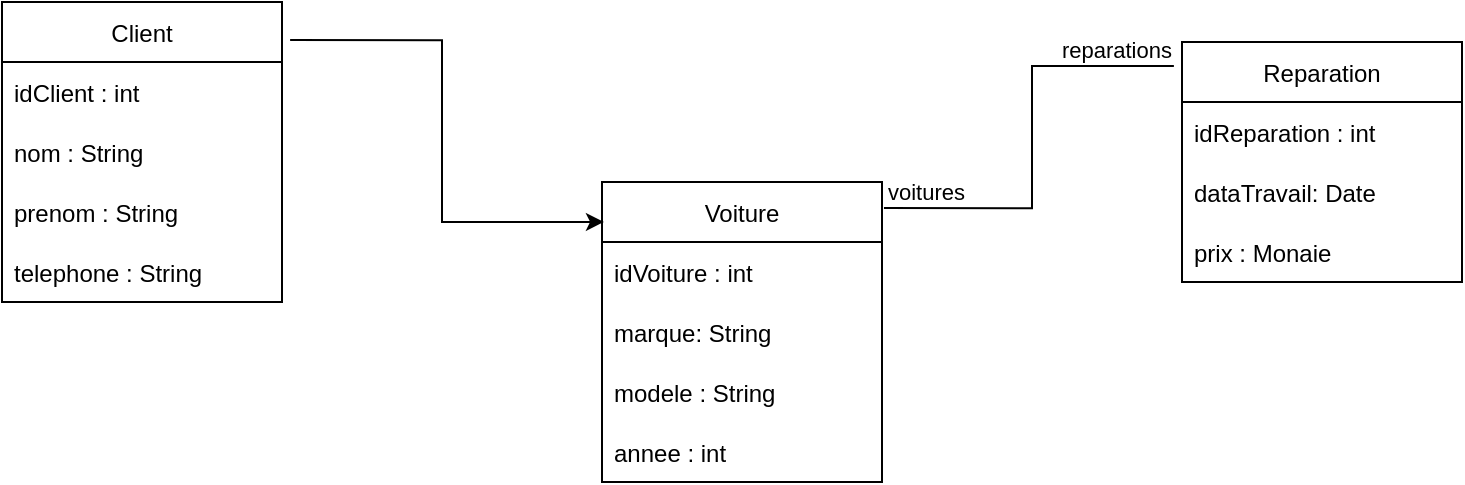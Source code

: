 <mxfile version="20.3.0" type="github">
  <diagram id="C5RBs43oDa-KdzZeNtuy" name="Page-1">
    <mxGraphModel dx="1422" dy="752" grid="1" gridSize="10" guides="1" tooltips="1" connect="1" arrows="1" fold="1" page="1" pageScale="1" pageWidth="827" pageHeight="1169" math="0" shadow="0">
      <root>
        <mxCell id="WIyWlLk6GJQsqaUBKTNV-0" />
        <mxCell id="WIyWlLk6GJQsqaUBKTNV-1" parent="WIyWlLk6GJQsqaUBKTNV-0" />
        <mxCell id="UcA-O31RMZJ2tO6VUAb6-29" value="Reparation" style="swimlane;fontStyle=0;childLayout=stackLayout;horizontal=1;startSize=30;horizontalStack=0;resizeParent=1;resizeParentMax=0;resizeLast=0;collapsible=1;marginBottom=0;" vertex="1" parent="WIyWlLk6GJQsqaUBKTNV-1">
          <mxGeometry x="630" y="100" width="140" height="120" as="geometry" />
        </mxCell>
        <mxCell id="UcA-O31RMZJ2tO6VUAb6-30" value="idReparation : int" style="text;strokeColor=none;fillColor=none;align=left;verticalAlign=middle;spacingLeft=4;spacingRight=4;overflow=hidden;points=[[0,0.5],[1,0.5]];portConstraint=eastwest;rotatable=0;" vertex="1" parent="UcA-O31RMZJ2tO6VUAb6-29">
          <mxGeometry y="30" width="140" height="30" as="geometry" />
        </mxCell>
        <mxCell id="UcA-O31RMZJ2tO6VUAb6-31" value="dataTravail: Date" style="text;strokeColor=none;fillColor=none;align=left;verticalAlign=middle;spacingLeft=4;spacingRight=4;overflow=hidden;points=[[0,0.5],[1,0.5]];portConstraint=eastwest;rotatable=0;" vertex="1" parent="UcA-O31RMZJ2tO6VUAb6-29">
          <mxGeometry y="60" width="140" height="30" as="geometry" />
        </mxCell>
        <mxCell id="UcA-O31RMZJ2tO6VUAb6-32" value="prix : Monaie" style="text;strokeColor=none;fillColor=none;align=left;verticalAlign=middle;spacingLeft=4;spacingRight=4;overflow=hidden;points=[[0,0.5],[1,0.5]];portConstraint=eastwest;rotatable=0;" vertex="1" parent="UcA-O31RMZJ2tO6VUAb6-29">
          <mxGeometry y="90" width="140" height="30" as="geometry" />
        </mxCell>
        <mxCell id="UcA-O31RMZJ2tO6VUAb6-33" value="Client" style="swimlane;fontStyle=0;childLayout=stackLayout;horizontal=1;startSize=30;horizontalStack=0;resizeParent=1;resizeParentMax=0;resizeLast=0;collapsible=1;marginBottom=0;" vertex="1" parent="WIyWlLk6GJQsqaUBKTNV-1">
          <mxGeometry x="40" y="80" width="140" height="150" as="geometry" />
        </mxCell>
        <mxCell id="UcA-O31RMZJ2tO6VUAb6-34" value="idClient : int" style="text;strokeColor=none;fillColor=none;align=left;verticalAlign=middle;spacingLeft=4;spacingRight=4;overflow=hidden;points=[[0,0.5],[1,0.5]];portConstraint=eastwest;rotatable=0;" vertex="1" parent="UcA-O31RMZJ2tO6VUAb6-33">
          <mxGeometry y="30" width="140" height="30" as="geometry" />
        </mxCell>
        <mxCell id="UcA-O31RMZJ2tO6VUAb6-35" value="nom : String" style="text;strokeColor=none;fillColor=none;align=left;verticalAlign=middle;spacingLeft=4;spacingRight=4;overflow=hidden;points=[[0,0.5],[1,0.5]];portConstraint=eastwest;rotatable=0;" vertex="1" parent="UcA-O31RMZJ2tO6VUAb6-33">
          <mxGeometry y="60" width="140" height="30" as="geometry" />
        </mxCell>
        <mxCell id="UcA-O31RMZJ2tO6VUAb6-36" value="prenom : String" style="text;strokeColor=none;fillColor=none;align=left;verticalAlign=middle;spacingLeft=4;spacingRight=4;overflow=hidden;points=[[0,0.5],[1,0.5]];portConstraint=eastwest;rotatable=0;" vertex="1" parent="UcA-O31RMZJ2tO6VUAb6-33">
          <mxGeometry y="90" width="140" height="30" as="geometry" />
        </mxCell>
        <mxCell id="UcA-O31RMZJ2tO6VUAb6-37" value="telephone : String" style="text;strokeColor=none;fillColor=none;align=left;verticalAlign=middle;spacingLeft=4;spacingRight=4;overflow=hidden;points=[[0,0.5],[1,0.5]];portConstraint=eastwest;rotatable=0;" vertex="1" parent="UcA-O31RMZJ2tO6VUAb6-33">
          <mxGeometry y="120" width="140" height="30" as="geometry" />
        </mxCell>
        <mxCell id="UcA-O31RMZJ2tO6VUAb6-38" value="Voiture" style="swimlane;fontStyle=0;childLayout=stackLayout;horizontal=1;startSize=30;horizontalStack=0;resizeParent=1;resizeParentMax=0;resizeLast=0;collapsible=1;marginBottom=0;" vertex="1" parent="WIyWlLk6GJQsqaUBKTNV-1">
          <mxGeometry x="340" y="170" width="140" height="150" as="geometry" />
        </mxCell>
        <mxCell id="UcA-O31RMZJ2tO6VUAb6-39" value="idVoiture : int" style="text;strokeColor=none;fillColor=none;align=left;verticalAlign=middle;spacingLeft=4;spacingRight=4;overflow=hidden;points=[[0,0.5],[1,0.5]];portConstraint=eastwest;rotatable=0;" vertex="1" parent="UcA-O31RMZJ2tO6VUAb6-38">
          <mxGeometry y="30" width="140" height="30" as="geometry" />
        </mxCell>
        <mxCell id="UcA-O31RMZJ2tO6VUAb6-40" value="marque: String" style="text;strokeColor=none;fillColor=none;align=left;verticalAlign=middle;spacingLeft=4;spacingRight=4;overflow=hidden;points=[[0,0.5],[1,0.5]];portConstraint=eastwest;rotatable=0;" vertex="1" parent="UcA-O31RMZJ2tO6VUAb6-38">
          <mxGeometry y="60" width="140" height="30" as="geometry" />
        </mxCell>
        <mxCell id="UcA-O31RMZJ2tO6VUAb6-41" value="modele : String" style="text;strokeColor=none;fillColor=none;align=left;verticalAlign=middle;spacingLeft=4;spacingRight=4;overflow=hidden;points=[[0,0.5],[1,0.5]];portConstraint=eastwest;rotatable=0;" vertex="1" parent="UcA-O31RMZJ2tO6VUAb6-38">
          <mxGeometry y="90" width="140" height="30" as="geometry" />
        </mxCell>
        <mxCell id="UcA-O31RMZJ2tO6VUAb6-42" value="annee : int" style="text;strokeColor=none;fillColor=none;align=left;verticalAlign=middle;spacingLeft=4;spacingRight=4;overflow=hidden;points=[[0,0.5],[1,0.5]];portConstraint=eastwest;rotatable=0;" vertex="1" parent="UcA-O31RMZJ2tO6VUAb6-38">
          <mxGeometry y="120" width="140" height="30" as="geometry" />
        </mxCell>
        <mxCell id="UcA-O31RMZJ2tO6VUAb6-43" style="edgeStyle=orthogonalEdgeStyle;rounded=0;orthogonalLoop=1;jettySize=auto;html=1;exitX=1.029;exitY=0.127;exitDx=0;exitDy=0;entryX=0.007;entryY=0.133;entryDx=0;entryDy=0;entryPerimeter=0;exitPerimeter=0;" edge="1" parent="WIyWlLk6GJQsqaUBKTNV-1" source="UcA-O31RMZJ2tO6VUAb6-33" target="UcA-O31RMZJ2tO6VUAb6-38">
          <mxGeometry relative="1" as="geometry" />
        </mxCell>
        <mxCell id="UcA-O31RMZJ2tO6VUAb6-44" value="" style="endArrow=none;html=1;edgeStyle=orthogonalEdgeStyle;rounded=0;exitX=1.007;exitY=0.087;exitDx=0;exitDy=0;exitPerimeter=0;entryX=-0.029;entryY=0.1;entryDx=0;entryDy=0;entryPerimeter=0;" edge="1" parent="WIyWlLk6GJQsqaUBKTNV-1" source="UcA-O31RMZJ2tO6VUAb6-38" target="UcA-O31RMZJ2tO6VUAb6-29">
          <mxGeometry relative="1" as="geometry">
            <mxPoint x="330" y="380" as="sourcePoint" />
            <mxPoint x="490" y="380" as="targetPoint" />
          </mxGeometry>
        </mxCell>
        <mxCell id="UcA-O31RMZJ2tO6VUAb6-45" value="&lt;div&gt;voitures&lt;/div&gt;" style="edgeLabel;resizable=0;html=1;align=left;verticalAlign=bottom;" connectable="0" vertex="1" parent="UcA-O31RMZJ2tO6VUAb6-44">
          <mxGeometry x="-1" relative="1" as="geometry" />
        </mxCell>
        <mxCell id="UcA-O31RMZJ2tO6VUAb6-46" value="&lt;div&gt;reparations&lt;/div&gt;" style="edgeLabel;resizable=0;html=1;align=right;verticalAlign=bottom;" connectable="0" vertex="1" parent="UcA-O31RMZJ2tO6VUAb6-44">
          <mxGeometry x="1" relative="1" as="geometry" />
        </mxCell>
      </root>
    </mxGraphModel>
  </diagram>
</mxfile>
